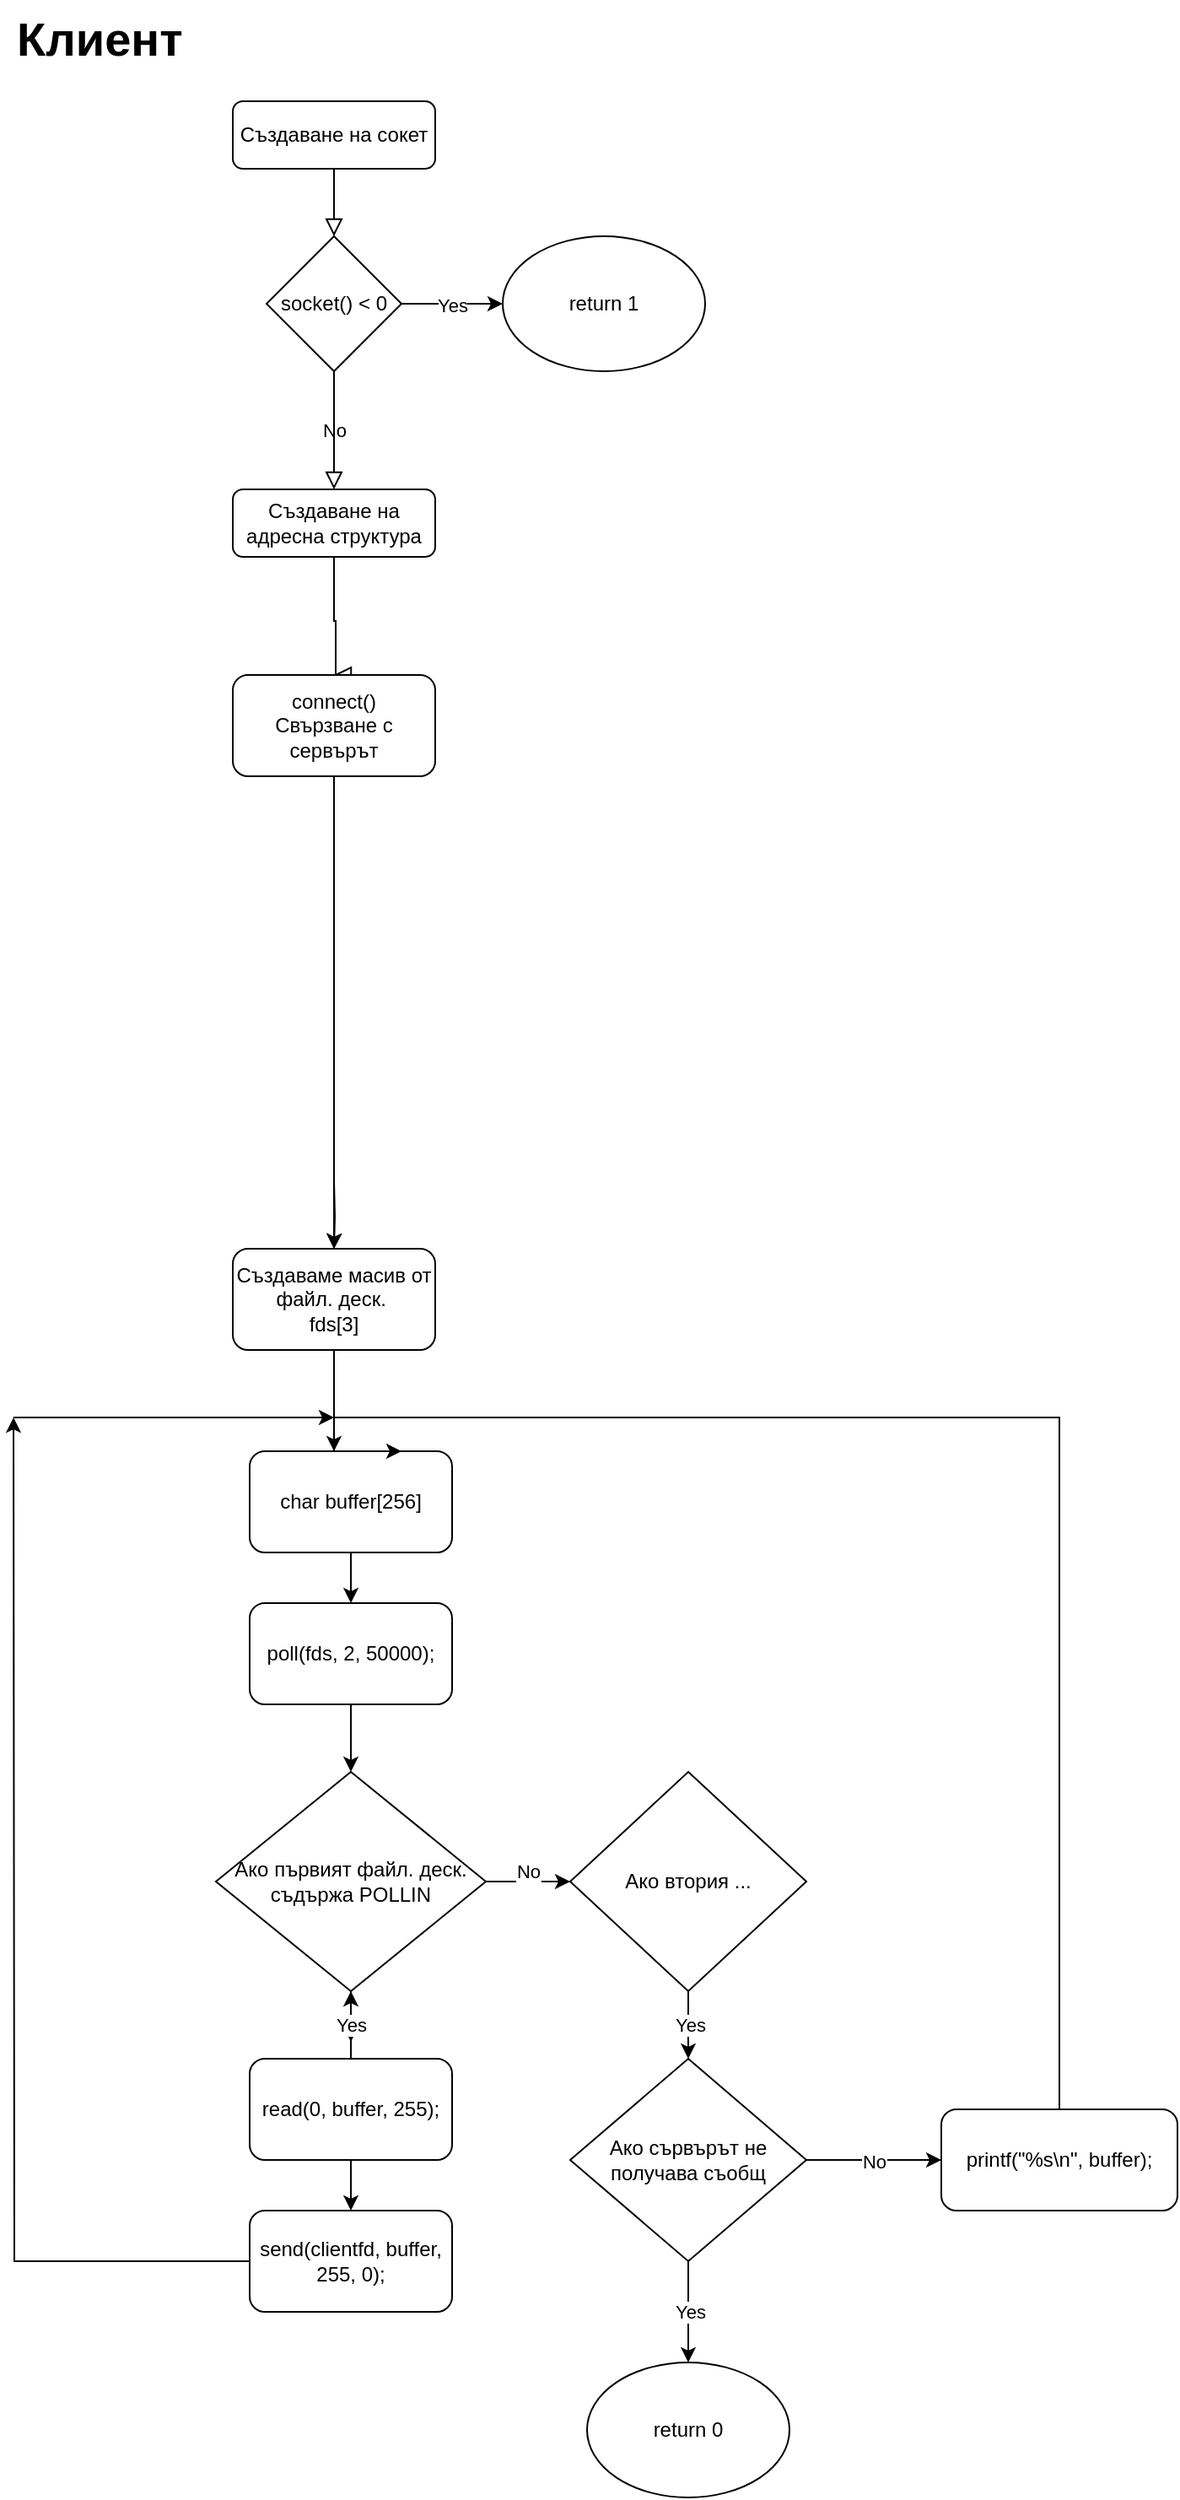 <mxfile version="26.0.1">
  <diagram id="C5RBs43oDa-KdzZeNtuy" name="Page-1">
    <mxGraphModel grid="1" page="1" gridSize="10" guides="1" tooltips="1" connect="1" arrows="1" fold="1" pageScale="1" pageWidth="827" pageHeight="1169" math="0" shadow="0">
      <root>
        <mxCell id="WIyWlLk6GJQsqaUBKTNV-0" />
        <mxCell id="WIyWlLk6GJQsqaUBKTNV-1" parent="WIyWlLk6GJQsqaUBKTNV-0" />
        <mxCell id="8sLEviqTKz7SDLseFDXD-40" value="" style="rounded=0;html=1;jettySize=auto;orthogonalLoop=1;fontSize=11;endArrow=block;endFill=0;endSize=8;strokeWidth=1;shadow=0;labelBackgroundColor=none;edgeStyle=orthogonalEdgeStyle;" edge="1" parent="WIyWlLk6GJQsqaUBKTNV-1" source="8sLEviqTKz7SDLseFDXD-48">
          <mxGeometry relative="1" as="geometry">
            <mxPoint x="230" y="430" as="targetPoint" />
            <Array as="points">
              <mxPoint x="230" y="398" />
              <mxPoint x="231" y="398" />
            </Array>
          </mxGeometry>
        </mxCell>
        <mxCell id="8sLEviqTKz7SDLseFDXD-41" value="Създаване на сокет" style="rounded=1;whiteSpace=wrap;html=1;fontSize=12;glass=0;strokeWidth=1;shadow=0;" vertex="1" parent="WIyWlLk6GJQsqaUBKTNV-1">
          <mxGeometry x="170" y="90" width="120" height="40" as="geometry" />
        </mxCell>
        <mxCell id="8sLEviqTKz7SDLseFDXD-45" style="edgeStyle=orthogonalEdgeStyle;rounded=0;orthogonalLoop=1;jettySize=auto;html=1;exitX=0.5;exitY=1;exitDx=0;exitDy=0;entryX=0.417;entryY=0;entryDx=0;entryDy=0;entryPerimeter=0;" edge="1" parent="WIyWlLk6GJQsqaUBKTNV-1" source="8sLEviqTKz7SDLseFDXD-46" target="8sLEviqTKz7SDLseFDXD-59">
          <mxGeometry relative="1" as="geometry">
            <mxPoint x="230" y="930" as="targetPoint" />
            <Array as="points">
              <mxPoint x="230" y="890" />
            </Array>
          </mxGeometry>
        </mxCell>
        <mxCell id="8sLEviqTKz7SDLseFDXD-46" value="Създаваме масив от файл. деск.&amp;nbsp;&lt;br&gt;fds[3]" style="rounded=1;whiteSpace=wrap;html=1;fontSize=12;glass=0;strokeWidth=1;shadow=0;" vertex="1" parent="WIyWlLk6GJQsqaUBKTNV-1">
          <mxGeometry x="170" y="770" width="120" height="60" as="geometry" />
        </mxCell>
        <mxCell id="8sLEviqTKz7SDLseFDXD-47" value="No" style="rounded=0;html=1;jettySize=auto;orthogonalLoop=1;fontSize=11;endArrow=block;endFill=0;endSize=8;strokeWidth=1;shadow=0;labelBackgroundColor=none;edgeStyle=orthogonalEdgeStyle;" edge="1" parent="WIyWlLk6GJQsqaUBKTNV-1" source="8sLEviqTKz7SDLseFDXD-51" target="8sLEviqTKz7SDLseFDXD-48">
          <mxGeometry relative="1" as="geometry">
            <mxPoint x="230" y="130" as="sourcePoint" />
            <mxPoint x="180" y="380" as="targetPoint" />
          </mxGeometry>
        </mxCell>
        <mxCell id="8sLEviqTKz7SDLseFDXD-48" value="Създаване на адресна структура" style="rounded=1;whiteSpace=wrap;html=1;fontSize=12;glass=0;strokeWidth=1;shadow=0;" vertex="1" parent="WIyWlLk6GJQsqaUBKTNV-1">
          <mxGeometry x="170" y="320" width="120" height="40" as="geometry" />
        </mxCell>
        <mxCell id="8sLEviqTKz7SDLseFDXD-49" value="" style="rounded=0;html=1;jettySize=auto;orthogonalLoop=1;fontSize=11;endArrow=block;endFill=0;endSize=8;strokeWidth=1;shadow=0;labelBackgroundColor=none;edgeStyle=orthogonalEdgeStyle;" edge="1" parent="WIyWlLk6GJQsqaUBKTNV-1" source="8sLEviqTKz7SDLseFDXD-41" target="8sLEviqTKz7SDLseFDXD-51">
          <mxGeometry relative="1" as="geometry">
            <mxPoint x="230" y="130" as="sourcePoint" />
            <mxPoint x="250" y="260" as="targetPoint" />
          </mxGeometry>
        </mxCell>
        <mxCell id="8sLEviqTKz7SDLseFDXD-50" value="Yes" style="edgeStyle=orthogonalEdgeStyle;rounded=0;orthogonalLoop=1;jettySize=auto;html=1;exitX=1;exitY=0.5;exitDx=0;exitDy=0;" edge="1" parent="WIyWlLk6GJQsqaUBKTNV-1" source="8sLEviqTKz7SDLseFDXD-51">
          <mxGeometry relative="1" as="geometry">
            <mxPoint x="330" y="210" as="targetPoint" />
          </mxGeometry>
        </mxCell>
        <mxCell id="8sLEviqTKz7SDLseFDXD-51" value="socket() &amp;lt; 0" style="rhombus;whiteSpace=wrap;html=1;" vertex="1" parent="WIyWlLk6GJQsqaUBKTNV-1">
          <mxGeometry x="190" y="170" width="80" height="80" as="geometry" />
        </mxCell>
        <mxCell id="8sLEviqTKz7SDLseFDXD-52" value="return 1" style="ellipse;whiteSpace=wrap;html=1;" vertex="1" parent="WIyWlLk6GJQsqaUBKTNV-1">
          <mxGeometry x="330" y="170" width="120" height="80" as="geometry" />
        </mxCell>
        <mxCell id="8sLEviqTKz7SDLseFDXD-55" style="edgeStyle=orthogonalEdgeStyle;rounded=0;orthogonalLoop=1;jettySize=auto;html=1;exitX=0.5;exitY=1;exitDx=0;exitDy=0;entryX=0.5;entryY=0;entryDx=0;entryDy=0;" edge="1" parent="WIyWlLk6GJQsqaUBKTNV-1" target="8sLEviqTKz7SDLseFDXD-46">
          <mxGeometry relative="1" as="geometry">
            <mxPoint x="230" y="730" as="sourcePoint" />
          </mxGeometry>
        </mxCell>
        <mxCell id="8sLEviqTKz7SDLseFDXD-56" style="edgeStyle=orthogonalEdgeStyle;rounded=0;orthogonalLoop=1;jettySize=auto;html=1;exitX=0.5;exitY=1;exitDx=0;exitDy=0;" edge="1" parent="WIyWlLk6GJQsqaUBKTNV-1" source="8sLEviqTKz7SDLseFDXD-80">
          <mxGeometry relative="1" as="geometry">
            <mxPoint x="230" y="770" as="targetPoint" />
            <mxPoint x="230" y="730" as="sourcePoint" />
          </mxGeometry>
        </mxCell>
        <mxCell id="8sLEviqTKz7SDLseFDXD-58" style="edgeStyle=orthogonalEdgeStyle;rounded=0;orthogonalLoop=1;jettySize=auto;html=1;exitX=0.5;exitY=1;exitDx=0;exitDy=0;entryX=0.5;entryY=0;entryDx=0;entryDy=0;" edge="1" parent="WIyWlLk6GJQsqaUBKTNV-1" source="8sLEviqTKz7SDLseFDXD-59" target="8sLEviqTKz7SDLseFDXD-61">
          <mxGeometry relative="1" as="geometry" />
        </mxCell>
        <mxCell id="8sLEviqTKz7SDLseFDXD-59" value="char buffer[256]" style="rounded=1;whiteSpace=wrap;html=1;" vertex="1" parent="WIyWlLk6GJQsqaUBKTNV-1">
          <mxGeometry x="180" y="890" width="120" height="60" as="geometry" />
        </mxCell>
        <mxCell id="8sLEviqTKz7SDLseFDXD-60" style="edgeStyle=orthogonalEdgeStyle;rounded=0;orthogonalLoop=1;jettySize=auto;html=1;exitX=0.5;exitY=1;exitDx=0;exitDy=0;" edge="1" parent="WIyWlLk6GJQsqaUBKTNV-1" source="8sLEviqTKz7SDLseFDXD-61">
          <mxGeometry relative="1" as="geometry">
            <mxPoint x="240" y="1080" as="targetPoint" />
          </mxGeometry>
        </mxCell>
        <mxCell id="8sLEviqTKz7SDLseFDXD-61" value="poll(fds, 2, 50000);" style="rounded=1;whiteSpace=wrap;html=1;" vertex="1" parent="WIyWlLk6GJQsqaUBKTNV-1">
          <mxGeometry x="180" y="980" width="120" height="60" as="geometry" />
        </mxCell>
        <mxCell id="8sLEviqTKz7SDLseFDXD-62" style="edgeStyle=orthogonalEdgeStyle;rounded=0;orthogonalLoop=1;jettySize=auto;html=1;exitX=0.5;exitY=1;exitDx=0;exitDy=0;" edge="1" parent="WIyWlLk6GJQsqaUBKTNV-1" source="8sLEviqTKz7SDLseFDXD-64">
          <mxGeometry relative="1" as="geometry">
            <mxPoint x="240" y="1240" as="targetPoint" />
          </mxGeometry>
        </mxCell>
        <mxCell id="8sLEviqTKz7SDLseFDXD-63" value="No&lt;div&gt;&lt;br&gt;&lt;/div&gt;" style="edgeStyle=orthogonalEdgeStyle;rounded=0;orthogonalLoop=1;jettySize=auto;html=1;exitX=1;exitY=0.5;exitDx=0;exitDy=0;" edge="1" parent="WIyWlLk6GJQsqaUBKTNV-1" source="8sLEviqTKz7SDLseFDXD-64">
          <mxGeometry relative="1" as="geometry">
            <mxPoint x="370" y="1145" as="targetPoint" />
          </mxGeometry>
        </mxCell>
        <mxCell id="8sLEviqTKz7SDLseFDXD-64" value="Ако първият файл. деск. съдържа POLLIN" style="rhombus;whiteSpace=wrap;html=1;" vertex="1" parent="WIyWlLk6GJQsqaUBKTNV-1">
          <mxGeometry x="160" y="1080" width="160" height="130" as="geometry" />
        </mxCell>
        <mxCell id="8sLEviqTKz7SDLseFDXD-65" style="edgeStyle=orthogonalEdgeStyle;rounded=0;orthogonalLoop=1;jettySize=auto;html=1;exitX=0.5;exitY=1;exitDx=0;exitDy=0;entryX=0.5;entryY=0;entryDx=0;entryDy=0;" edge="1" parent="WIyWlLk6GJQsqaUBKTNV-1" source="8sLEviqTKz7SDLseFDXD-67" target="8sLEviqTKz7SDLseFDXD-69">
          <mxGeometry relative="1" as="geometry" />
        </mxCell>
        <mxCell id="8sLEviqTKz7SDLseFDXD-66" value="Yes" style="edgeStyle=orthogonalEdgeStyle;rounded=0;orthogonalLoop=1;jettySize=auto;html=1;" edge="1" parent="WIyWlLk6GJQsqaUBKTNV-1" source="8sLEviqTKz7SDLseFDXD-67" target="8sLEviqTKz7SDLseFDXD-64">
          <mxGeometry relative="1" as="geometry" />
        </mxCell>
        <mxCell id="8sLEviqTKz7SDLseFDXD-67" value="read(0, buffer, 255);" style="rounded=1;whiteSpace=wrap;html=1;" vertex="1" parent="WIyWlLk6GJQsqaUBKTNV-1">
          <mxGeometry x="180" y="1250" width="120" height="60" as="geometry" />
        </mxCell>
        <mxCell id="8sLEviqTKz7SDLseFDXD-68" style="edgeStyle=orthogonalEdgeStyle;rounded=0;orthogonalLoop=1;jettySize=auto;html=1;exitX=0;exitY=0.5;exitDx=0;exitDy=0;" edge="1" parent="WIyWlLk6GJQsqaUBKTNV-1" source="8sLEviqTKz7SDLseFDXD-69">
          <mxGeometry relative="1" as="geometry">
            <mxPoint x="40" y="870" as="targetPoint" />
          </mxGeometry>
        </mxCell>
        <mxCell id="8sLEviqTKz7SDLseFDXD-69" value="send(clientfd, buffer, 255, 0);" style="rounded=1;whiteSpace=wrap;html=1;" vertex="1" parent="WIyWlLk6GJQsqaUBKTNV-1">
          <mxGeometry x="180" y="1340" width="120" height="60" as="geometry" />
        </mxCell>
        <mxCell id="8sLEviqTKz7SDLseFDXD-70" value="Yes" style="edgeStyle=orthogonalEdgeStyle;rounded=0;orthogonalLoop=1;jettySize=auto;html=1;exitX=0.5;exitY=1;exitDx=0;exitDy=0;" edge="1" parent="WIyWlLk6GJQsqaUBKTNV-1" source="8sLEviqTKz7SDLseFDXD-71">
          <mxGeometry relative="1" as="geometry">
            <mxPoint x="440" y="1250" as="targetPoint" />
          </mxGeometry>
        </mxCell>
        <mxCell id="8sLEviqTKz7SDLseFDXD-71" value="Ако втория ..." style="rhombus;whiteSpace=wrap;html=1;" vertex="1" parent="WIyWlLk6GJQsqaUBKTNV-1">
          <mxGeometry x="370" y="1080" width="140" height="130" as="geometry" />
        </mxCell>
        <mxCell id="8sLEviqTKz7SDLseFDXD-72" value="Yes" style="edgeStyle=orthogonalEdgeStyle;rounded=0;orthogonalLoop=1;jettySize=auto;html=1;exitX=0.5;exitY=1;exitDx=0;exitDy=0;" edge="1" parent="WIyWlLk6GJQsqaUBKTNV-1" source="8sLEviqTKz7SDLseFDXD-74">
          <mxGeometry relative="1" as="geometry">
            <mxPoint x="440" y="1430" as="targetPoint" />
          </mxGeometry>
        </mxCell>
        <mxCell id="8sLEviqTKz7SDLseFDXD-73" value="No" style="edgeStyle=orthogonalEdgeStyle;rounded=0;orthogonalLoop=1;jettySize=auto;html=1;exitX=1;exitY=0.5;exitDx=0;exitDy=0;" edge="1" parent="WIyWlLk6GJQsqaUBKTNV-1" source="8sLEviqTKz7SDLseFDXD-74">
          <mxGeometry relative="1" as="geometry">
            <mxPoint x="590" y="1310" as="targetPoint" />
          </mxGeometry>
        </mxCell>
        <mxCell id="8sLEviqTKz7SDLseFDXD-74" value="Ако сървърът не получава съобщ" style="rhombus;whiteSpace=wrap;html=1;" vertex="1" parent="WIyWlLk6GJQsqaUBKTNV-1">
          <mxGeometry x="370" y="1250" width="140" height="120" as="geometry" />
        </mxCell>
        <mxCell id="8sLEviqTKz7SDLseFDXD-75" value="return 0" style="ellipse;whiteSpace=wrap;html=1;" vertex="1" parent="WIyWlLk6GJQsqaUBKTNV-1">
          <mxGeometry x="380" y="1430" width="120" height="80" as="geometry" />
        </mxCell>
        <mxCell id="8sLEviqTKz7SDLseFDXD-76" style="edgeStyle=orthogonalEdgeStyle;rounded=0;orthogonalLoop=1;jettySize=auto;html=1;exitX=0.5;exitY=0;exitDx=0;exitDy=0;entryX=0.75;entryY=0;entryDx=0;entryDy=0;" edge="1" parent="WIyWlLk6GJQsqaUBKTNV-1" source="8sLEviqTKz7SDLseFDXD-77" target="8sLEviqTKz7SDLseFDXD-59">
          <mxGeometry relative="1" as="geometry">
            <Array as="points">
              <mxPoint x="660" y="870" />
              <mxPoint x="230" y="870" />
              <mxPoint x="230" y="890" />
            </Array>
          </mxGeometry>
        </mxCell>
        <mxCell id="8sLEviqTKz7SDLseFDXD-77" value="printf(&quot;%s\n&quot;, buffer);" style="rounded=1;whiteSpace=wrap;html=1;" vertex="1" parent="WIyWlLk6GJQsqaUBKTNV-1">
          <mxGeometry x="590" y="1280" width="140" height="60" as="geometry" />
        </mxCell>
        <mxCell id="8sLEviqTKz7SDLseFDXD-78" value="" style="endArrow=classic;html=1;rounded=0;" edge="1" parent="WIyWlLk6GJQsqaUBKTNV-1">
          <mxGeometry width="50" height="50" relative="1" as="geometry">
            <mxPoint x="40" y="870" as="sourcePoint" />
            <mxPoint x="230" y="870" as="targetPoint" />
          </mxGeometry>
        </mxCell>
        <mxCell id="8sLEviqTKz7SDLseFDXD-79" value="&lt;b&gt;Клиент&lt;/b&gt;" style="text;html=1;whiteSpace=wrap;overflow=hidden;rounded=0;fontSize=28;" vertex="1" parent="WIyWlLk6GJQsqaUBKTNV-1">
          <mxGeometry x="40" y="30" width="180" height="120" as="geometry" />
        </mxCell>
        <mxCell id="8sLEviqTKz7SDLseFDXD-80" value="connect()&lt;br&gt;Свързване с сервърът" style="rounded=1;whiteSpace=wrap;html=1;" vertex="1" parent="WIyWlLk6GJQsqaUBKTNV-1">
          <mxGeometry x="170" y="430" width="120" height="60" as="geometry" />
        </mxCell>
      </root>
    </mxGraphModel>
  </diagram>
</mxfile>
